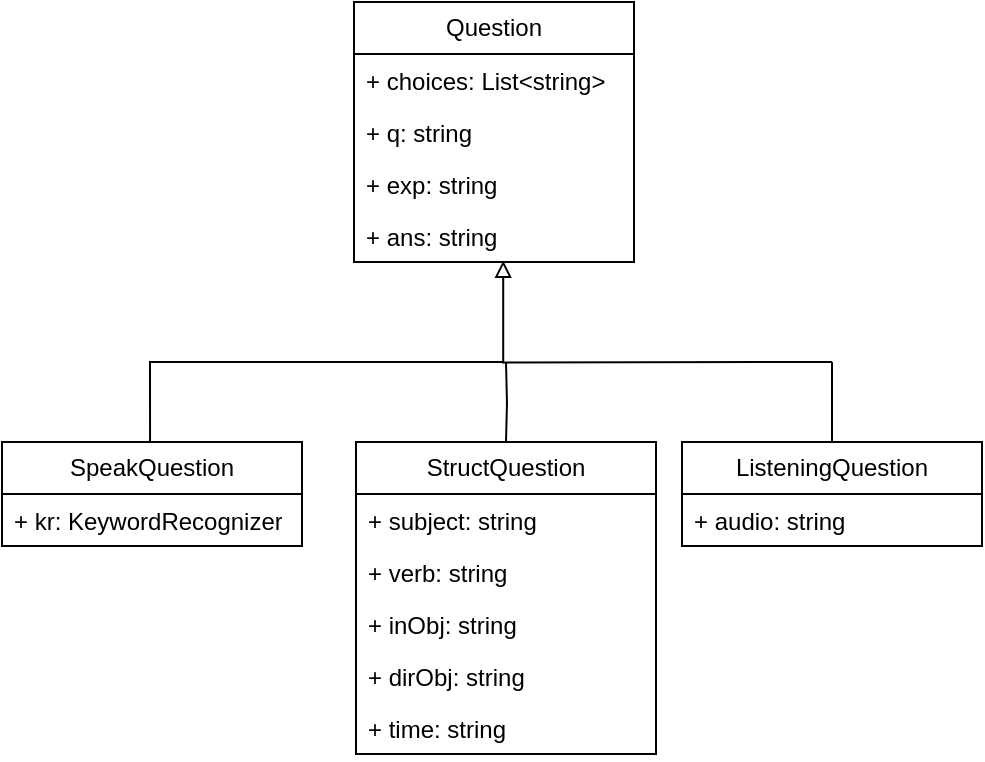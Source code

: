 <mxfile version="21.1.7" type="github">
  <diagram id="C5RBs43oDa-KdzZeNtuy" name="Page-1">
    <mxGraphModel dx="698" dy="386" grid="1" gridSize="10" guides="1" tooltips="1" connect="1" arrows="1" fold="1" page="1" pageScale="1" pageWidth="827" pageHeight="1169" math="0" shadow="0">
      <root>
        <mxCell id="WIyWlLk6GJQsqaUBKTNV-0" />
        <mxCell id="WIyWlLk6GJQsqaUBKTNV-1" parent="WIyWlLk6GJQsqaUBKTNV-0" />
        <mxCell id="jOgFCBt5m_QcUyOAuTih-1" value="Question" style="swimlane;fontStyle=0;childLayout=stackLayout;horizontal=1;startSize=26;fillColor=none;horizontalStack=0;resizeParent=1;resizeParentMax=0;resizeLast=0;collapsible=1;marginBottom=0;whiteSpace=wrap;html=1;" vertex="1" parent="WIyWlLk6GJQsqaUBKTNV-1">
          <mxGeometry x="276" y="220" width="140" height="130" as="geometry" />
        </mxCell>
        <mxCell id="jOgFCBt5m_QcUyOAuTih-2" value="+ choices: List&amp;lt;string&amp;gt;" style="text;strokeColor=none;fillColor=none;align=left;verticalAlign=top;spacingLeft=4;spacingRight=4;overflow=hidden;rotatable=0;points=[[0,0.5],[1,0.5]];portConstraint=eastwest;whiteSpace=wrap;html=1;" vertex="1" parent="jOgFCBt5m_QcUyOAuTih-1">
          <mxGeometry y="26" width="140" height="26" as="geometry" />
        </mxCell>
        <mxCell id="jOgFCBt5m_QcUyOAuTih-3" value="+ q: string" style="text;strokeColor=none;fillColor=none;align=left;verticalAlign=top;spacingLeft=4;spacingRight=4;overflow=hidden;rotatable=0;points=[[0,0.5],[1,0.5]];portConstraint=eastwest;whiteSpace=wrap;html=1;" vertex="1" parent="jOgFCBt5m_QcUyOAuTih-1">
          <mxGeometry y="52" width="140" height="26" as="geometry" />
        </mxCell>
        <mxCell id="jOgFCBt5m_QcUyOAuTih-4" value="+ exp: string" style="text;strokeColor=none;fillColor=none;align=left;verticalAlign=top;spacingLeft=4;spacingRight=4;overflow=hidden;rotatable=0;points=[[0,0.5],[1,0.5]];portConstraint=eastwest;whiteSpace=wrap;html=1;" vertex="1" parent="jOgFCBt5m_QcUyOAuTih-1">
          <mxGeometry y="78" width="140" height="26" as="geometry" />
        </mxCell>
        <mxCell id="jOgFCBt5m_QcUyOAuTih-5" value="+ ans: string" style="text;strokeColor=none;fillColor=none;align=left;verticalAlign=top;spacingLeft=4;spacingRight=4;overflow=hidden;rotatable=0;points=[[0,0.5],[1,0.5]];portConstraint=eastwest;whiteSpace=wrap;html=1;" vertex="1" parent="jOgFCBt5m_QcUyOAuTih-1">
          <mxGeometry y="104" width="140" height="26" as="geometry" />
        </mxCell>
        <mxCell id="jOgFCBt5m_QcUyOAuTih-22" style="edgeStyle=orthogonalEdgeStyle;rounded=0;orthogonalLoop=1;jettySize=auto;html=1;entryX=0.54;entryY=0.974;entryDx=0;entryDy=0;entryPerimeter=0;endArrow=block;endFill=0;" edge="1" parent="WIyWlLk6GJQsqaUBKTNV-1">
          <mxGeometry relative="1" as="geometry">
            <mxPoint x="174.029" y="440" as="sourcePoint" />
            <mxPoint x="350.6" y="349.324" as="targetPoint" />
            <Array as="points">
              <mxPoint x="174" y="400" />
              <mxPoint x="351" y="400" />
            </Array>
          </mxGeometry>
        </mxCell>
        <mxCell id="jOgFCBt5m_QcUyOAuTih-6" value="SpeakQuestion" style="swimlane;fontStyle=0;childLayout=stackLayout;horizontal=1;startSize=26;fillColor=none;horizontalStack=0;resizeParent=1;resizeParentMax=0;resizeLast=0;collapsible=1;marginBottom=0;whiteSpace=wrap;html=1;" vertex="1" parent="WIyWlLk6GJQsqaUBKTNV-1">
          <mxGeometry x="100" y="440" width="150" height="52" as="geometry" />
        </mxCell>
        <mxCell id="jOgFCBt5m_QcUyOAuTih-7" value="+ kr: KeywordRecognizer" style="text;strokeColor=none;fillColor=none;align=left;verticalAlign=top;spacingLeft=4;spacingRight=4;overflow=hidden;rotatable=0;points=[[0,0.5],[1,0.5]];portConstraint=eastwest;whiteSpace=wrap;html=1;" vertex="1" parent="jOgFCBt5m_QcUyOAuTih-6">
          <mxGeometry y="26" width="150" height="26" as="geometry" />
        </mxCell>
        <mxCell id="jOgFCBt5m_QcUyOAuTih-32" style="edgeStyle=orthogonalEdgeStyle;rounded=0;orthogonalLoop=1;jettySize=auto;html=1;endArrow=none;endFill=0;" edge="1" parent="WIyWlLk6GJQsqaUBKTNV-1">
          <mxGeometry relative="1" as="geometry">
            <mxPoint x="352" y="400" as="targetPoint" />
            <mxPoint x="352" y="440" as="sourcePoint" />
          </mxGeometry>
        </mxCell>
        <mxCell id="jOgFCBt5m_QcUyOAuTih-10" value="StructQuestion" style="swimlane;fontStyle=0;childLayout=stackLayout;horizontal=1;startSize=26;fillColor=none;horizontalStack=0;resizeParent=1;resizeParentMax=0;resizeLast=0;collapsible=1;marginBottom=0;whiteSpace=wrap;html=1;" vertex="1" parent="WIyWlLk6GJQsqaUBKTNV-1">
          <mxGeometry x="277" y="440" width="150" height="156" as="geometry" />
        </mxCell>
        <mxCell id="jOgFCBt5m_QcUyOAuTih-11" value="+ subject: string" style="text;strokeColor=none;fillColor=none;align=left;verticalAlign=top;spacingLeft=4;spacingRight=4;overflow=hidden;rotatable=0;points=[[0,0.5],[1,0.5]];portConstraint=eastwest;whiteSpace=wrap;html=1;" vertex="1" parent="jOgFCBt5m_QcUyOAuTih-10">
          <mxGeometry y="26" width="150" height="26" as="geometry" />
        </mxCell>
        <mxCell id="jOgFCBt5m_QcUyOAuTih-14" value="+ verb: string" style="text;strokeColor=none;fillColor=none;align=left;verticalAlign=top;spacingLeft=4;spacingRight=4;overflow=hidden;rotatable=0;points=[[0,0.5],[1,0.5]];portConstraint=eastwest;whiteSpace=wrap;html=1;" vertex="1" parent="jOgFCBt5m_QcUyOAuTih-10">
          <mxGeometry y="52" width="150" height="26" as="geometry" />
        </mxCell>
        <mxCell id="jOgFCBt5m_QcUyOAuTih-15" value="+ inObj: string" style="text;strokeColor=none;fillColor=none;align=left;verticalAlign=top;spacingLeft=4;spacingRight=4;overflow=hidden;rotatable=0;points=[[0,0.5],[1,0.5]];portConstraint=eastwest;whiteSpace=wrap;html=1;" vertex="1" parent="jOgFCBt5m_QcUyOAuTih-10">
          <mxGeometry y="78" width="150" height="26" as="geometry" />
        </mxCell>
        <mxCell id="jOgFCBt5m_QcUyOAuTih-16" value="+ dirObj: string" style="text;strokeColor=none;fillColor=none;align=left;verticalAlign=top;spacingLeft=4;spacingRight=4;overflow=hidden;rotatable=0;points=[[0,0.5],[1,0.5]];portConstraint=eastwest;whiteSpace=wrap;html=1;" vertex="1" parent="jOgFCBt5m_QcUyOAuTih-10">
          <mxGeometry y="104" width="150" height="26" as="geometry" />
        </mxCell>
        <mxCell id="jOgFCBt5m_QcUyOAuTih-13" value="+ time: string" style="text;strokeColor=none;fillColor=none;align=left;verticalAlign=top;spacingLeft=4;spacingRight=4;overflow=hidden;rotatable=0;points=[[0,0.5],[1,0.5]];portConstraint=eastwest;whiteSpace=wrap;html=1;" vertex="1" parent="jOgFCBt5m_QcUyOAuTih-10">
          <mxGeometry y="130" width="150" height="26" as="geometry" />
        </mxCell>
        <mxCell id="jOgFCBt5m_QcUyOAuTih-17" value="ListeningQuestion" style="swimlane;fontStyle=0;childLayout=stackLayout;horizontal=1;startSize=26;fillColor=none;horizontalStack=0;resizeParent=1;resizeParentMax=0;resizeLast=0;collapsible=1;marginBottom=0;whiteSpace=wrap;html=1;" vertex="1" parent="WIyWlLk6GJQsqaUBKTNV-1">
          <mxGeometry x="440" y="440" width="150" height="52" as="geometry" />
        </mxCell>
        <mxCell id="jOgFCBt5m_QcUyOAuTih-18" value="+ audio: string" style="text;strokeColor=none;fillColor=none;align=left;verticalAlign=top;spacingLeft=4;spacingRight=4;overflow=hidden;rotatable=0;points=[[0,0.5],[1,0.5]];portConstraint=eastwest;whiteSpace=wrap;html=1;" vertex="1" parent="jOgFCBt5m_QcUyOAuTih-17">
          <mxGeometry y="26" width="150" height="26" as="geometry" />
        </mxCell>
        <mxCell id="jOgFCBt5m_QcUyOAuTih-30" style="edgeStyle=orthogonalEdgeStyle;rounded=0;orthogonalLoop=1;jettySize=auto;html=1;exitX=0;exitY=0.5;exitDx=0;exitDy=0;exitPerimeter=0;endArrow=none;endFill=0;" edge="1" parent="WIyWlLk6GJQsqaUBKTNV-1" source="jOgFCBt5m_QcUyOAuTih-27">
          <mxGeometry relative="1" as="geometry">
            <mxPoint x="350" y="400.286" as="targetPoint" />
            <Array as="points">
              <mxPoint x="480" y="400" />
              <mxPoint x="480" y="400" />
            </Array>
          </mxGeometry>
        </mxCell>
        <mxCell id="jOgFCBt5m_QcUyOAuTih-27" value="" style="line;strokeWidth=1;direction=south;html=1;" vertex="1" parent="WIyWlLk6GJQsqaUBKTNV-1">
          <mxGeometry x="510" y="400" width="10" height="40" as="geometry" />
        </mxCell>
      </root>
    </mxGraphModel>
  </diagram>
</mxfile>
